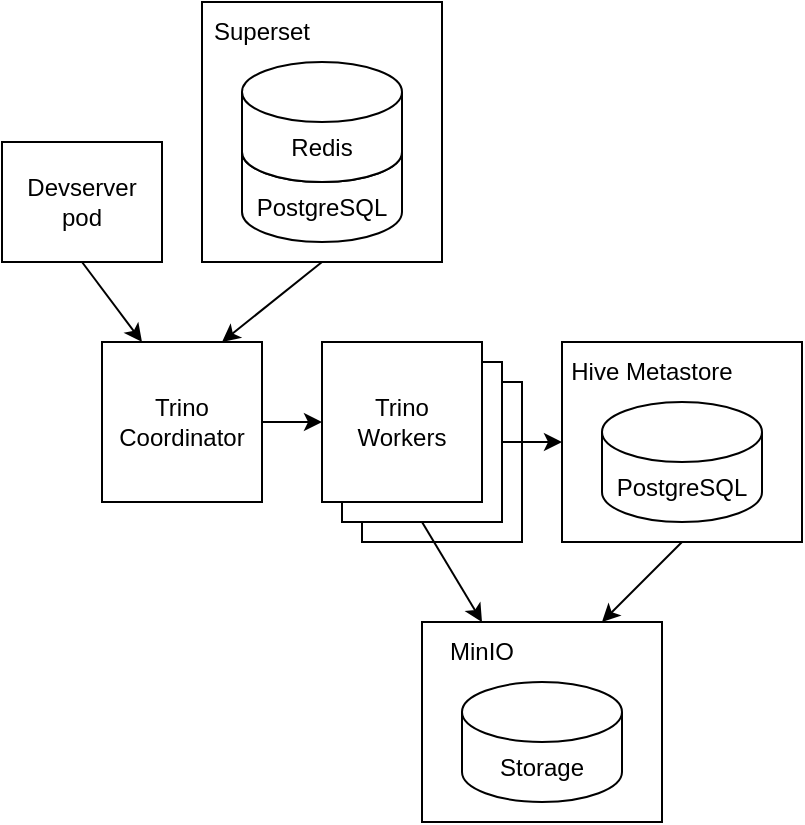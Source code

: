 <mxfile version="18.0.1" type="device"><diagram id="Jm-96UzJ0BxqFpu-4aCq" name="Page-1"><mxGraphModel dx="702" dy="873" grid="1" gridSize="10" guides="1" tooltips="1" connect="1" arrows="1" fold="1" page="1" pageScale="1" pageWidth="850" pageHeight="1100" math="0" shadow="0"><root><mxCell id="0"/><mxCell id="1" parent="0"/><mxCell id="K8LZ3_acA2O-U4OQdEkp-29" value="" style="rounded=0;whiteSpace=wrap;html=1;" vertex="1" parent="1"><mxGeometry x="670" y="500" width="120" height="100" as="geometry"/></mxCell><mxCell id="K8LZ3_acA2O-U4OQdEkp-20" value="" style="rounded=0;whiteSpace=wrap;html=1;" vertex="1" parent="1"><mxGeometry x="740" y="360" width="120" height="100" as="geometry"/></mxCell><mxCell id="K8LZ3_acA2O-U4OQdEkp-18" value="" style="rounded=0;whiteSpace=wrap;html=1;" vertex="1" parent="1"><mxGeometry x="560" y="190" width="120" height="130" as="geometry"/></mxCell><mxCell id="K8LZ3_acA2O-U4OQdEkp-25" value="" style="edgeStyle=orthogonalEdgeStyle;rounded=0;orthogonalLoop=1;jettySize=auto;html=1;" edge="1" parent="1" source="K8LZ3_acA2O-U4OQdEkp-1" target="K8LZ3_acA2O-U4OQdEkp-12"><mxGeometry relative="1" as="geometry"/></mxCell><mxCell id="K8LZ3_acA2O-U4OQdEkp-1" value="Trino&lt;br&gt;Coordinator" style="whiteSpace=wrap;html=1;aspect=fixed;" vertex="1" parent="1"><mxGeometry x="510" y="360" width="80" height="80" as="geometry"/></mxCell><mxCell id="K8LZ3_acA2O-U4OQdEkp-2" value="PostgreSQL" style="shape=cylinder3;whiteSpace=wrap;html=1;boundedLbl=1;backgroundOutline=1;size=15;" vertex="1" parent="1"><mxGeometry x="760" y="390" width="80" height="60" as="geometry"/></mxCell><mxCell id="K8LZ3_acA2O-U4OQdEkp-5" value="Storage" style="shape=cylinder3;whiteSpace=wrap;html=1;boundedLbl=1;backgroundOutline=1;size=15;" vertex="1" parent="1"><mxGeometry x="690" y="530" width="80" height="60" as="geometry"/></mxCell><mxCell id="K8LZ3_acA2O-U4OQdEkp-7" value="PostgreSQL" style="shape=cylinder3;whiteSpace=wrap;html=1;boundedLbl=1;backgroundOutline=1;size=15;" vertex="1" parent="1"><mxGeometry x="580" y="250" width="80" height="60" as="geometry"/></mxCell><mxCell id="K8LZ3_acA2O-U4OQdEkp-8" value="Redis" style="shape=cylinder3;whiteSpace=wrap;html=1;boundedLbl=1;backgroundOutline=1;size=15;" vertex="1" parent="1"><mxGeometry x="580" y="220" width="80" height="60" as="geometry"/></mxCell><mxCell id="K8LZ3_acA2O-U4OQdEkp-10" value="Trino&lt;br&gt;Workers" style="whiteSpace=wrap;html=1;aspect=fixed;" vertex="1" parent="1"><mxGeometry x="640" y="380" width="80" height="80" as="geometry"/></mxCell><mxCell id="K8LZ3_acA2O-U4OQdEkp-11" value="Trino&lt;br&gt;Workers" style="whiteSpace=wrap;html=1;aspect=fixed;" vertex="1" parent="1"><mxGeometry x="630" y="370" width="80" height="80" as="geometry"/></mxCell><mxCell id="K8LZ3_acA2O-U4OQdEkp-12" value="Trino&lt;br&gt;Workers" style="whiteSpace=wrap;html=1;aspect=fixed;" vertex="1" parent="1"><mxGeometry x="620" y="360" width="80" height="80" as="geometry"/></mxCell><mxCell id="K8LZ3_acA2O-U4OQdEkp-17" value="Superset" style="text;html=1;strokeColor=none;fillColor=none;align=center;verticalAlign=middle;whiteSpace=wrap;rounded=0;" vertex="1" parent="1"><mxGeometry x="560" y="190" width="60" height="30" as="geometry"/></mxCell><mxCell id="K8LZ3_acA2O-U4OQdEkp-21" value="Hive Metastore" style="text;html=1;strokeColor=none;fillColor=none;align=center;verticalAlign=middle;whiteSpace=wrap;rounded=0;" vertex="1" parent="1"><mxGeometry x="740" y="360" width="90" height="30" as="geometry"/></mxCell><mxCell id="K8LZ3_acA2O-U4OQdEkp-28" value="" style="endArrow=classic;html=1;rounded=0;entryX=0;entryY=0.5;entryDx=0;entryDy=0;exitX=1;exitY=0.5;exitDx=0;exitDy=0;" edge="1" parent="1" source="K8LZ3_acA2O-U4OQdEkp-11" target="K8LZ3_acA2O-U4OQdEkp-20"><mxGeometry width="50" height="50" relative="1" as="geometry"><mxPoint x="510" y="430" as="sourcePoint"/><mxPoint x="670" y="680" as="targetPoint"/></mxGeometry></mxCell><mxCell id="K8LZ3_acA2O-U4OQdEkp-30" value="MinIO" style="text;html=1;strokeColor=none;fillColor=none;align=center;verticalAlign=middle;whiteSpace=wrap;rounded=0;" vertex="1" parent="1"><mxGeometry x="670" y="500" width="60" height="30" as="geometry"/></mxCell><mxCell id="K8LZ3_acA2O-U4OQdEkp-31" value="" style="endArrow=classic;html=1;rounded=0;entryX=0.75;entryY=0;entryDx=0;entryDy=0;exitX=0.5;exitY=1;exitDx=0;exitDy=0;" edge="1" parent="1" source="K8LZ3_acA2O-U4OQdEkp-18" target="K8LZ3_acA2O-U4OQdEkp-1"><mxGeometry width="50" height="50" relative="1" as="geometry"><mxPoint x="510" y="430" as="sourcePoint"/><mxPoint x="560" y="380" as="targetPoint"/></mxGeometry></mxCell><mxCell id="K8LZ3_acA2O-U4OQdEkp-32" value="" style="endArrow=classic;html=1;rounded=0;entryX=0.25;entryY=0;entryDx=0;entryDy=0;exitX=0.5;exitY=1;exitDx=0;exitDy=0;" edge="1" parent="1" source="K8LZ3_acA2O-U4OQdEkp-33" target="K8LZ3_acA2O-U4OQdEkp-1"><mxGeometry width="50" height="50" relative="1" as="geometry"><mxPoint x="500" y="290" as="sourcePoint"/><mxPoint x="580" y="380" as="targetPoint"/></mxGeometry></mxCell><mxCell id="K8LZ3_acA2O-U4OQdEkp-33" value="Devserver&lt;br&gt;pod" style="rounded=0;whiteSpace=wrap;html=1;" vertex="1" parent="1"><mxGeometry x="460" y="260" width="80" height="60" as="geometry"/></mxCell><mxCell id="K8LZ3_acA2O-U4OQdEkp-34" value="" style="endArrow=classic;html=1;rounded=0;entryX=0.75;entryY=0;entryDx=0;entryDy=0;exitX=0.5;exitY=1;exitDx=0;exitDy=0;" edge="1" parent="1" source="K8LZ3_acA2O-U4OQdEkp-20" target="K8LZ3_acA2O-U4OQdEkp-29"><mxGeometry width="50" height="50" relative="1" as="geometry"><mxPoint x="510" y="420" as="sourcePoint"/><mxPoint x="560" y="370" as="targetPoint"/></mxGeometry></mxCell><mxCell id="K8LZ3_acA2O-U4OQdEkp-38" value="" style="endArrow=classic;html=1;rounded=0;entryX=0.25;entryY=0;entryDx=0;entryDy=0;exitX=0.5;exitY=1;exitDx=0;exitDy=0;" edge="1" parent="1" source="K8LZ3_acA2O-U4OQdEkp-11" target="K8LZ3_acA2O-U4OQdEkp-29"><mxGeometry width="50" height="50" relative="1" as="geometry"><mxPoint x="510" y="440" as="sourcePoint"/><mxPoint x="550" y="510" as="targetPoint"/></mxGeometry></mxCell></root></mxGraphModel></diagram></mxfile>